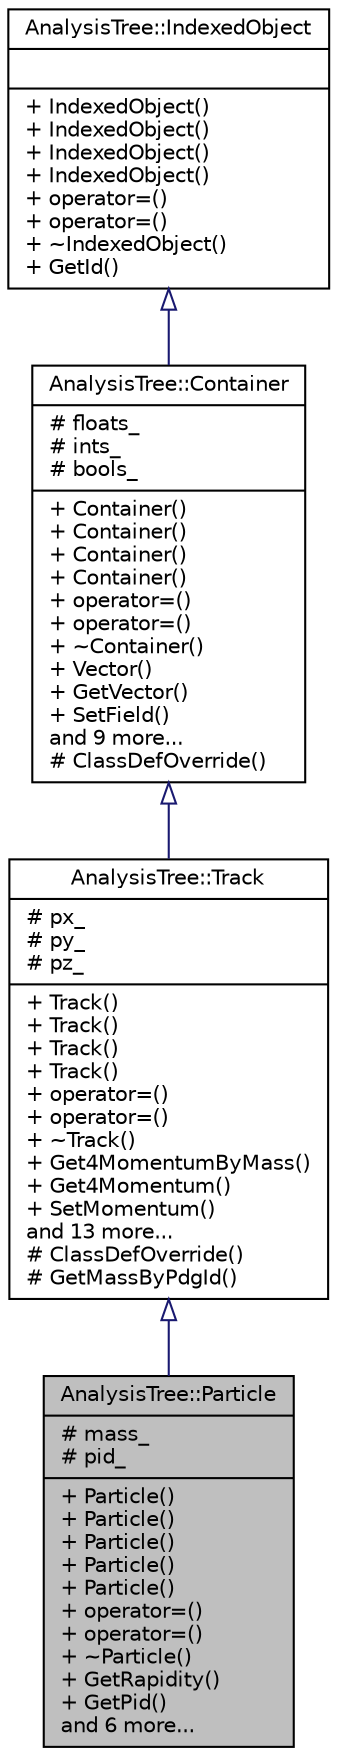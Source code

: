 digraph "AnalysisTree::Particle"
{
  edge [fontname="Helvetica",fontsize="10",labelfontname="Helvetica",labelfontsize="10"];
  node [fontname="Helvetica",fontsize="10",shape=record];
  Node1 [label="{AnalysisTree::Particle\n|# mass_\l# pid_\l|+ Particle()\l+ Particle()\l+ Particle()\l+ Particle()\l+ Particle()\l+ operator=()\l+ operator=()\l+ ~Particle()\l+ GetRapidity()\l+ GetPid()\land 6 more...\l}",height=0.2,width=0.4,color="black", fillcolor="grey75", style="filled", fontcolor="black"];
  Node2 -> Node1 [dir="back",color="midnightblue",fontsize="10",style="solid",arrowtail="onormal",fontname="Helvetica"];
  Node2 [label="{AnalysisTree::Track\n|# px_\l# py_\l# pz_\l|+ Track()\l+ Track()\l+ Track()\l+ Track()\l+ operator=()\l+ operator=()\l+ ~Track()\l+ Get4MomentumByMass()\l+ Get4Momentum()\l+ SetMomentum()\land 13 more...\l# ClassDefOverride()\l# GetMassByPdgId()\l}",height=0.2,width=0.4,color="black", fillcolor="white", style="filled",URL="$da/d0a/classAnalysisTree_1_1Track.html",tooltip="A class for a generic track with determined momentum. "];
  Node3 -> Node2 [dir="back",color="midnightblue",fontsize="10",style="solid",arrowtail="onormal",fontname="Helvetica"];
  Node3 [label="{AnalysisTree::Container\n|# floats_\l# ints_\l# bools_\l|+ Container()\l+ Container()\l+ Container()\l+ Container()\l+ operator=()\l+ operator=()\l+ ~Container()\l+ Vector()\l+ GetVector()\l+ SetField()\land 9 more...\l# ClassDefOverride()\l}",height=0.2,width=0.4,color="black", fillcolor="white", style="filled",URL="$d2/d0f/classAnalysisTree_1_1Container.html",tooltip="A class to store any number of integers, floats and bools. "];
  Node4 -> Node3 [dir="back",color="midnightblue",fontsize="10",style="solid",arrowtail="onormal",fontname="Helvetica"];
  Node4 [label="{AnalysisTree::IndexedObject\n||+ IndexedObject()\l+ IndexedObject()\l+ IndexedObject()\l+ IndexedObject()\l+ operator=()\l+ operator=()\l+ ~IndexedObject()\l+ GetId()\l}",height=0.2,width=0.4,color="black", fillcolor="white", style="filled",URL="$df/dee/classAnalysisTree_1_1IndexedObject.html"];
}
